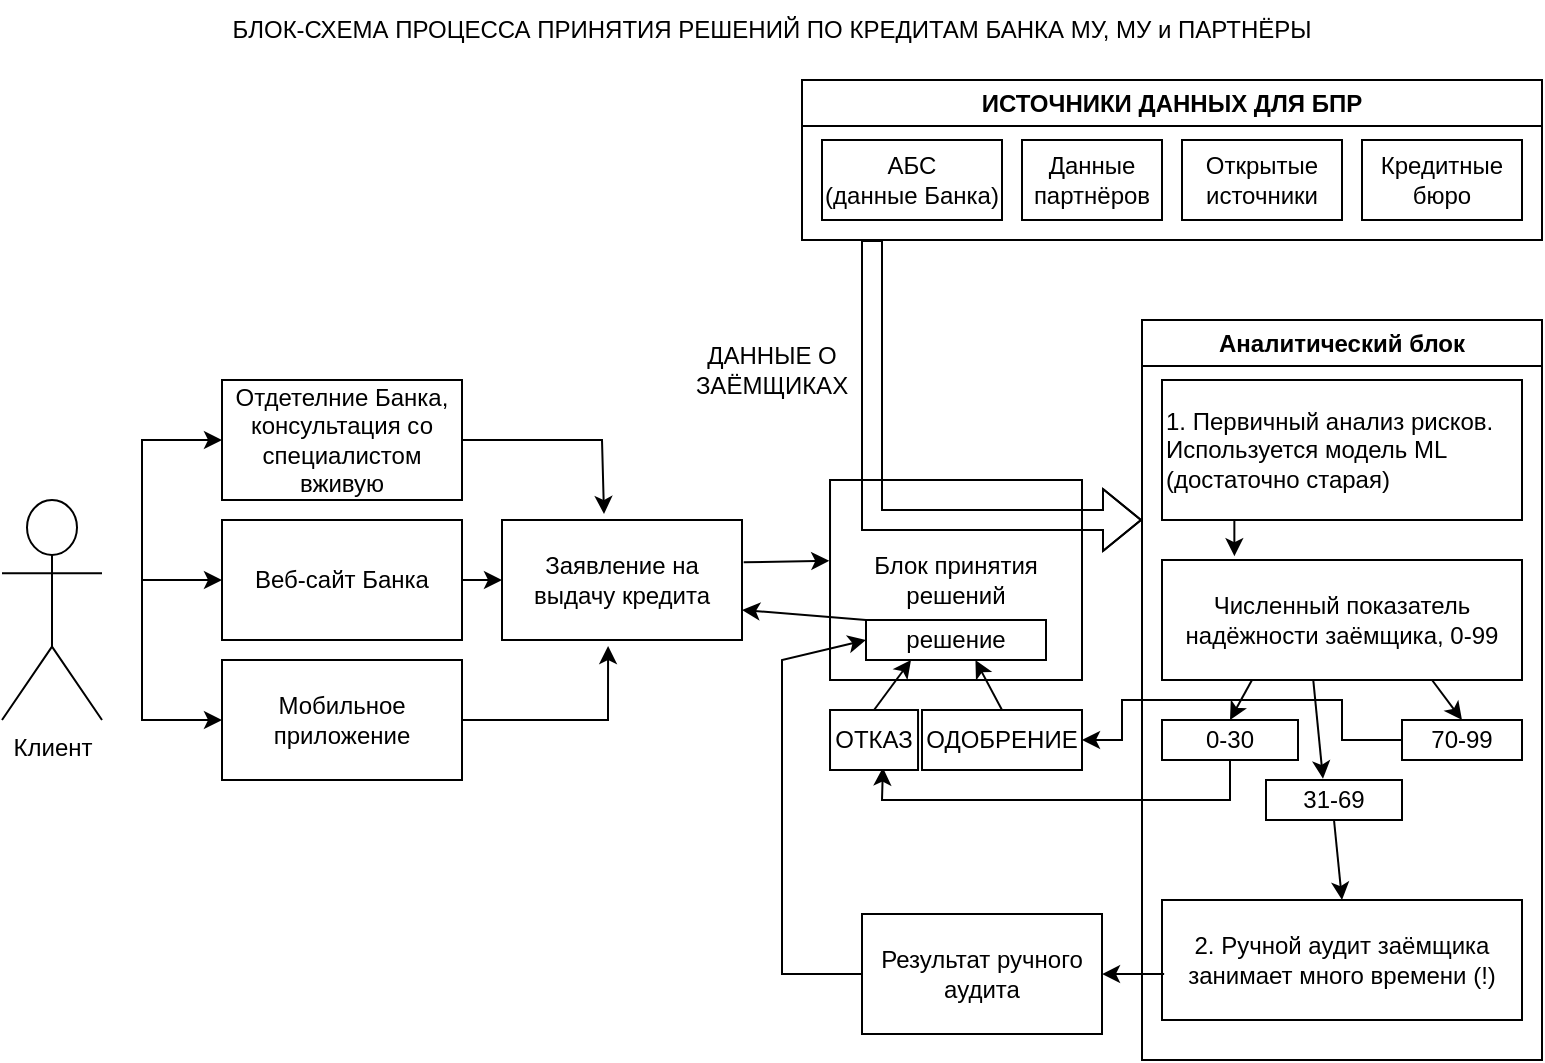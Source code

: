 <mxfile version="21.3.0" type="github">
  <diagram name="Page-1" id="ehre2qp33Zuy3RMLZv8k">
    <mxGraphModel dx="1750" dy="875" grid="1" gridSize="10" guides="1" tooltips="1" connect="1" arrows="1" fold="1" page="1" pageScale="1" pageWidth="1169" pageHeight="827" math="0" shadow="0">
      <root>
        <mxCell id="0" />
        <mxCell id="1" parent="0" />
        <object label="&lt;div&gt;Клиент&lt;/div&gt;" id="K6cpROR9SQ_gSIM2ouo7-1">
          <mxCell style="shape=umlActor;verticalLabelPosition=bottom;verticalAlign=top;html=1;outlineConnect=0;" vertex="1" parent="1">
            <mxGeometry x="220" y="360" width="50" height="110" as="geometry" />
          </mxCell>
        </object>
        <mxCell id="K6cpROR9SQ_gSIM2ouo7-5" value="" style="endArrow=classic;html=1;rounded=0;" edge="1" parent="1" target="K6cpROR9SQ_gSIM2ouo7-11">
          <mxGeometry width="50" height="50" relative="1" as="geometry">
            <mxPoint x="290" y="400" as="sourcePoint" />
            <mxPoint x="440" y="280" as="targetPoint" />
            <Array as="points">
              <mxPoint x="290" y="330" />
            </Array>
          </mxGeometry>
        </mxCell>
        <mxCell id="K6cpROR9SQ_gSIM2ouo7-6" value="" style="endArrow=classic;html=1;rounded=0;" edge="1" parent="1" target="K6cpROR9SQ_gSIM2ouo7-10">
          <mxGeometry width="50" height="50" relative="1" as="geometry">
            <mxPoint x="290" y="400" as="sourcePoint" />
            <mxPoint x="450" y="400" as="targetPoint" />
          </mxGeometry>
        </mxCell>
        <mxCell id="K6cpROR9SQ_gSIM2ouo7-7" value="" style="endArrow=classic;html=1;rounded=0;" edge="1" parent="1" target="K6cpROR9SQ_gSIM2ouo7-12">
          <mxGeometry width="50" height="50" relative="1" as="geometry">
            <mxPoint x="290" y="400" as="sourcePoint" />
            <mxPoint x="490" y="480" as="targetPoint" />
            <Array as="points">
              <mxPoint x="290" y="470" />
            </Array>
          </mxGeometry>
        </mxCell>
        <mxCell id="K6cpROR9SQ_gSIM2ouo7-10" value="Веб-сайт Банка" style="rounded=0;whiteSpace=wrap;html=1;" vertex="1" parent="1">
          <mxGeometry x="330" y="370" width="120" height="60" as="geometry" />
        </mxCell>
        <mxCell id="K6cpROR9SQ_gSIM2ouo7-11" value="&lt;div&gt;Отдетелние Банка,&lt;/div&gt;&lt;div&gt;консультация со специалистом вживую&lt;br&gt;&lt;/div&gt;" style="rounded=0;whiteSpace=wrap;html=1;" vertex="1" parent="1">
          <mxGeometry x="330" y="300" width="120" height="60" as="geometry" />
        </mxCell>
        <mxCell id="K6cpROR9SQ_gSIM2ouo7-12" value="Мобильное приложение" style="rounded=0;whiteSpace=wrap;html=1;" vertex="1" parent="1">
          <mxGeometry x="330" y="440" width="120" height="60" as="geometry" />
        </mxCell>
        <mxCell id="K6cpROR9SQ_gSIM2ouo7-13" value="" style="endArrow=classic;html=1;rounded=0;exitX=1;exitY=0.5;exitDx=0;exitDy=0;" edge="1" parent="1" source="K6cpROR9SQ_gSIM2ouo7-10" target="K6cpROR9SQ_gSIM2ouo7-19">
          <mxGeometry width="50" height="50" relative="1" as="geometry">
            <mxPoint x="610" y="380" as="sourcePoint" />
            <mxPoint x="730" y="380" as="targetPoint" />
          </mxGeometry>
        </mxCell>
        <mxCell id="K6cpROR9SQ_gSIM2ouo7-17" value="" style="endArrow=classic;html=1;rounded=0;exitX=1;exitY=0.5;exitDx=0;exitDy=0;entryX=0.442;entryY=1.05;entryDx=0;entryDy=0;entryPerimeter=0;" edge="1" parent="1" source="K6cpROR9SQ_gSIM2ouo7-12" target="K6cpROR9SQ_gSIM2ouo7-19">
          <mxGeometry width="50" height="50" relative="1" as="geometry">
            <mxPoint x="610" y="380" as="sourcePoint" />
            <mxPoint x="730" y="400" as="targetPoint" />
            <Array as="points">
              <mxPoint x="523" y="470" />
            </Array>
          </mxGeometry>
        </mxCell>
        <mxCell id="K6cpROR9SQ_gSIM2ouo7-18" value="" style="endArrow=classic;html=1;rounded=0;exitX=1;exitY=0.5;exitDx=0;exitDy=0;entryX=0.425;entryY=-0.05;entryDx=0;entryDy=0;entryPerimeter=0;" edge="1" parent="1" source="K6cpROR9SQ_gSIM2ouo7-11" target="K6cpROR9SQ_gSIM2ouo7-19">
          <mxGeometry width="50" height="50" relative="1" as="geometry">
            <mxPoint x="610" y="380" as="sourcePoint" />
            <mxPoint x="730" y="360" as="targetPoint" />
            <Array as="points">
              <mxPoint x="520" y="330" />
            </Array>
          </mxGeometry>
        </mxCell>
        <mxCell id="K6cpROR9SQ_gSIM2ouo7-19" value="Заявление на выдачу кредита" style="rounded=0;whiteSpace=wrap;html=1;" vertex="1" parent="1">
          <mxGeometry x="470" y="370" width="120" height="60" as="geometry" />
        </mxCell>
        <mxCell id="K6cpROR9SQ_gSIM2ouo7-32" value="ИСТОЧНИКИ ДАННЫХ ДЛЯ БПР" style="swimlane;whiteSpace=wrap;html=1;" vertex="1" parent="1">
          <mxGeometry x="620" y="150" width="370" height="80" as="geometry" />
        </mxCell>
        <mxCell id="K6cpROR9SQ_gSIM2ouo7-20" value="&lt;div&gt;АБС&lt;/div&gt;&lt;div&gt;(данные Банка)&lt;br&gt;&lt;/div&gt;" style="rounded=0;whiteSpace=wrap;html=1;" vertex="1" parent="K6cpROR9SQ_gSIM2ouo7-32">
          <mxGeometry x="10" y="30" width="90" height="40" as="geometry" />
        </mxCell>
        <mxCell id="K6cpROR9SQ_gSIM2ouo7-21" value="&lt;div&gt;Данные &lt;br&gt;&lt;/div&gt;&lt;div&gt;партнёров&lt;/div&gt;" style="rounded=0;whiteSpace=wrap;html=1;" vertex="1" parent="K6cpROR9SQ_gSIM2ouo7-32">
          <mxGeometry x="110" y="30" width="70" height="40" as="geometry" />
        </mxCell>
        <mxCell id="K6cpROR9SQ_gSIM2ouo7-22" value="&lt;div&gt;Открытые&lt;/div&gt;&lt;div&gt;источники&lt;br&gt;&lt;/div&gt;" style="rounded=0;whiteSpace=wrap;html=1;" vertex="1" parent="K6cpROR9SQ_gSIM2ouo7-32">
          <mxGeometry x="190" y="30" width="80" height="40" as="geometry" />
        </mxCell>
        <mxCell id="K6cpROR9SQ_gSIM2ouo7-23" value="&lt;div&gt;Кредитные&lt;/div&gt;&lt;div&gt;бюро&lt;br&gt;&lt;/div&gt;" style="rounded=0;whiteSpace=wrap;html=1;" vertex="1" parent="K6cpROR9SQ_gSIM2ouo7-32">
          <mxGeometry x="280" y="30" width="80" height="40" as="geometry" />
        </mxCell>
        <mxCell id="K6cpROR9SQ_gSIM2ouo7-36" value="" style="shape=flexArrow;endArrow=classic;html=1;rounded=0;" edge="1" parent="1">
          <mxGeometry width="50" height="50" relative="1" as="geometry">
            <mxPoint x="655" y="230" as="sourcePoint" />
            <mxPoint x="790" y="370" as="targetPoint" />
            <Array as="points">
              <mxPoint x="655" y="370" />
            </Array>
          </mxGeometry>
        </mxCell>
        <mxCell id="K6cpROR9SQ_gSIM2ouo7-39" value="ДАННЫЕ О ЗАЁМЩИКАХ" style="text;html=1;strokeColor=none;fillColor=none;align=center;verticalAlign=middle;whiteSpace=wrap;rounded=0;" vertex="1" parent="1">
          <mxGeometry x="570" y="280" width="70" height="30" as="geometry" />
        </mxCell>
        <mxCell id="K6cpROR9SQ_gSIM2ouo7-41" value="Блок принятия решений" style="rounded=0;whiteSpace=wrap;html=1;fillOpacity=0;" vertex="1" parent="1">
          <mxGeometry x="634.01" y="350" width="125.99" height="100" as="geometry" />
        </mxCell>
        <mxCell id="K6cpROR9SQ_gSIM2ouo7-44" value="Аналитический блок" style="swimlane;whiteSpace=wrap;html=1;" vertex="1" parent="1">
          <mxGeometry x="790" y="270" width="200" height="370" as="geometry" />
        </mxCell>
        <mxCell id="K6cpROR9SQ_gSIM2ouo7-45" value="1. Первичный анализ рисков. Используется модель ML (достаточно старая)" style="rounded=0;whiteSpace=wrap;html=1;align=left;" vertex="1" parent="K6cpROR9SQ_gSIM2ouo7-44">
          <mxGeometry x="10" y="30" width="180" height="70" as="geometry" />
        </mxCell>
        <mxCell id="K6cpROR9SQ_gSIM2ouo7-48" value="Численный показатель надёжности заёмщика, 0-99" style="rounded=0;whiteSpace=wrap;html=1;" vertex="1" parent="K6cpROR9SQ_gSIM2ouo7-44">
          <mxGeometry x="10" y="120" width="180" height="60" as="geometry" />
        </mxCell>
        <mxCell id="K6cpROR9SQ_gSIM2ouo7-47" value="" style="endArrow=classic;html=1;rounded=0;exitX=0.201;exitY=0.993;exitDx=0;exitDy=0;exitPerimeter=0;entryX=0.201;entryY=-0.032;entryDx=0;entryDy=0;entryPerimeter=0;" edge="1" parent="K6cpROR9SQ_gSIM2ouo7-44" source="K6cpROR9SQ_gSIM2ouo7-45" target="K6cpROR9SQ_gSIM2ouo7-48">
          <mxGeometry width="50" height="50" relative="1" as="geometry">
            <mxPoint x="40" y="170" as="sourcePoint" />
            <mxPoint x="46" y="130" as="targetPoint" />
          </mxGeometry>
        </mxCell>
        <mxCell id="K6cpROR9SQ_gSIM2ouo7-51" value="0-30" style="rounded=0;whiteSpace=wrap;html=1;" vertex="1" parent="K6cpROR9SQ_gSIM2ouo7-44">
          <mxGeometry x="10" y="200" width="68" height="20" as="geometry" />
        </mxCell>
        <mxCell id="K6cpROR9SQ_gSIM2ouo7-55" value="70-99" style="rounded=0;whiteSpace=wrap;html=1;" vertex="1" parent="K6cpROR9SQ_gSIM2ouo7-44">
          <mxGeometry x="130" y="200" width="60" height="20" as="geometry" />
        </mxCell>
        <mxCell id="K6cpROR9SQ_gSIM2ouo7-60" value="31-69" style="rounded=0;whiteSpace=wrap;html=1;" vertex="1" parent="K6cpROR9SQ_gSIM2ouo7-44">
          <mxGeometry x="62" y="230" width="68" height="20" as="geometry" />
        </mxCell>
        <mxCell id="K6cpROR9SQ_gSIM2ouo7-61" value="&lt;div&gt;2. Ручной аудит заёмщика&lt;br&gt;&lt;/div&gt;&lt;div&gt;занимает много времени (!)&lt;br&gt;&lt;/div&gt;" style="rounded=0;whiteSpace=wrap;html=1;" vertex="1" parent="K6cpROR9SQ_gSIM2ouo7-44">
          <mxGeometry x="10" y="290" width="180" height="60" as="geometry" />
        </mxCell>
        <mxCell id="K6cpROR9SQ_gSIM2ouo7-62" value="" style="endArrow=classic;html=1;rounded=0;exitX=0.5;exitY=1;exitDx=0;exitDy=0;entryX=0.5;entryY=0;entryDx=0;entryDy=0;" edge="1" parent="K6cpROR9SQ_gSIM2ouo7-44" source="K6cpROR9SQ_gSIM2ouo7-60" target="K6cpROR9SQ_gSIM2ouo7-61">
          <mxGeometry width="50" height="50" relative="1" as="geometry">
            <mxPoint x="130" y="260" as="sourcePoint" />
            <mxPoint x="140" y="210" as="targetPoint" />
          </mxGeometry>
        </mxCell>
        <mxCell id="K6cpROR9SQ_gSIM2ouo7-72" value="" style="endArrow=classic;html=1;rounded=0;exitX=0.25;exitY=1;exitDx=0;exitDy=0;entryX=0.5;entryY=0;entryDx=0;entryDy=0;" edge="1" parent="K6cpROR9SQ_gSIM2ouo7-44" source="K6cpROR9SQ_gSIM2ouo7-48" target="K6cpROR9SQ_gSIM2ouo7-51">
          <mxGeometry width="50" height="50" relative="1" as="geometry">
            <mxPoint x="20" y="190" as="sourcePoint" />
            <mxPoint x="70" y="140" as="targetPoint" />
          </mxGeometry>
        </mxCell>
        <mxCell id="K6cpROR9SQ_gSIM2ouo7-73" value="" style="endArrow=classic;html=1;rounded=0;exitX=0.42;exitY=0.995;exitDx=0;exitDy=0;exitPerimeter=0;entryX=0.419;entryY=-0.031;entryDx=0;entryDy=0;entryPerimeter=0;" edge="1" parent="K6cpROR9SQ_gSIM2ouo7-44" source="K6cpROR9SQ_gSIM2ouo7-48" target="K6cpROR9SQ_gSIM2ouo7-60">
          <mxGeometry width="50" height="50" relative="1" as="geometry">
            <mxPoint x="20" y="190" as="sourcePoint" />
            <mxPoint x="70" y="140" as="targetPoint" />
          </mxGeometry>
        </mxCell>
        <mxCell id="K6cpROR9SQ_gSIM2ouo7-74" value="" style="endArrow=classic;html=1;rounded=0;exitX=0.75;exitY=1;exitDx=0;exitDy=0;entryX=0.5;entryY=0;entryDx=0;entryDy=0;" edge="1" parent="K6cpROR9SQ_gSIM2ouo7-44" source="K6cpROR9SQ_gSIM2ouo7-48" target="K6cpROR9SQ_gSIM2ouo7-55">
          <mxGeometry width="50" height="50" relative="1" as="geometry">
            <mxPoint x="20" y="190" as="sourcePoint" />
            <mxPoint x="70" y="140" as="targetPoint" />
          </mxGeometry>
        </mxCell>
        <mxCell id="K6cpROR9SQ_gSIM2ouo7-52" value="" style="endArrow=classic;html=1;rounded=0;exitX=0.5;exitY=1;exitDx=0;exitDy=0;entryX=0.601;entryY=0.96;entryDx=0;entryDy=0;entryPerimeter=0;" edge="1" parent="1" source="K6cpROR9SQ_gSIM2ouo7-51" target="K6cpROR9SQ_gSIM2ouo7-53">
          <mxGeometry width="50" height="50" relative="1" as="geometry">
            <mxPoint x="830" y="480" as="sourcePoint" />
            <mxPoint x="740" y="480" as="targetPoint" />
            <Array as="points">
              <mxPoint x="834" y="510" />
              <mxPoint x="660" y="510" />
            </Array>
          </mxGeometry>
        </mxCell>
        <mxCell id="K6cpROR9SQ_gSIM2ouo7-53" value="ОТКАЗ" style="rounded=0;whiteSpace=wrap;html=1;" vertex="1" parent="1">
          <mxGeometry x="634.01" y="465" width="44.01" height="30" as="geometry" />
        </mxCell>
        <mxCell id="K6cpROR9SQ_gSIM2ouo7-54" value="" style="endArrow=classic;html=1;rounded=0;exitX=0.5;exitY=0;exitDx=0;exitDy=0;entryX=0.25;entryY=1;entryDx=0;entryDy=0;" edge="1" parent="1" source="K6cpROR9SQ_gSIM2ouo7-53" target="K6cpROR9SQ_gSIM2ouo7-70">
          <mxGeometry width="50" height="50" relative="1" as="geometry">
            <mxPoint x="830" y="490" as="sourcePoint" />
            <mxPoint x="880" y="440" as="targetPoint" />
          </mxGeometry>
        </mxCell>
        <mxCell id="K6cpROR9SQ_gSIM2ouo7-57" value="" style="endArrow=classic;html=1;rounded=0;exitX=0;exitY=0.5;exitDx=0;exitDy=0;entryX=1;entryY=0.5;entryDx=0;entryDy=0;" edge="1" parent="1" source="K6cpROR9SQ_gSIM2ouo7-55" target="K6cpROR9SQ_gSIM2ouo7-58">
          <mxGeometry width="50" height="50" relative="1" as="geometry">
            <mxPoint x="830" y="490" as="sourcePoint" />
            <mxPoint x="750" y="480" as="targetPoint" />
            <Array as="points">
              <mxPoint x="890" y="480" />
              <mxPoint x="890" y="460" />
              <mxPoint x="780" y="460" />
              <mxPoint x="780" y="480" />
            </Array>
          </mxGeometry>
        </mxCell>
        <mxCell id="K6cpROR9SQ_gSIM2ouo7-58" value="ОДОБРЕНИЕ" style="rounded=0;whiteSpace=wrap;html=1;" vertex="1" parent="1">
          <mxGeometry x="680" y="465" width="80" height="30" as="geometry" />
        </mxCell>
        <mxCell id="K6cpROR9SQ_gSIM2ouo7-63" value="" style="endArrow=classic;html=1;rounded=0;exitX=0.006;exitY=0.617;exitDx=0;exitDy=0;exitPerimeter=0;" edge="1" parent="1" source="K6cpROR9SQ_gSIM2ouo7-61" target="K6cpROR9SQ_gSIM2ouo7-64">
          <mxGeometry width="50" height="50" relative="1" as="geometry">
            <mxPoint x="880" y="530" as="sourcePoint" />
            <mxPoint x="710" y="597" as="targetPoint" />
          </mxGeometry>
        </mxCell>
        <mxCell id="K6cpROR9SQ_gSIM2ouo7-64" value="Результат ручного аудита" style="rounded=0;whiteSpace=wrap;html=1;" vertex="1" parent="1">
          <mxGeometry x="650" y="567" width="120" height="60" as="geometry" />
        </mxCell>
        <mxCell id="K6cpROR9SQ_gSIM2ouo7-66" value="" style="endArrow=classic;html=1;rounded=0;exitX=0;exitY=0.5;exitDx=0;exitDy=0;entryX=0;entryY=0.5;entryDx=0;entryDy=0;" edge="1" parent="1" source="K6cpROR9SQ_gSIM2ouo7-64" target="K6cpROR9SQ_gSIM2ouo7-70">
          <mxGeometry width="50" height="50" relative="1" as="geometry">
            <mxPoint x="880" y="530" as="sourcePoint" />
            <mxPoint x="930" y="480" as="targetPoint" />
            <Array as="points">
              <mxPoint x="610" y="597" />
              <mxPoint x="610" y="440" />
            </Array>
          </mxGeometry>
        </mxCell>
        <mxCell id="K6cpROR9SQ_gSIM2ouo7-68" value="" style="endArrow=classic;html=1;rounded=0;exitX=1.007;exitY=0.352;exitDx=0;exitDy=0;exitPerimeter=0;entryX=-0.003;entryY=0.404;entryDx=0;entryDy=0;entryPerimeter=0;" edge="1" parent="1" source="K6cpROR9SQ_gSIM2ouo7-19" target="K6cpROR9SQ_gSIM2ouo7-41">
          <mxGeometry width="50" height="50" relative="1" as="geometry">
            <mxPoint x="700" y="410" as="sourcePoint" />
            <mxPoint x="750" y="360" as="targetPoint" />
          </mxGeometry>
        </mxCell>
        <mxCell id="K6cpROR9SQ_gSIM2ouo7-69" value="" style="endArrow=classic;html=1;rounded=0;exitX=0.5;exitY=0;exitDx=0;exitDy=0;entryX=0.608;entryY=1.003;entryDx=0;entryDy=0;entryPerimeter=0;" edge="1" parent="1" source="K6cpROR9SQ_gSIM2ouo7-58" target="K6cpROR9SQ_gSIM2ouo7-70">
          <mxGeometry width="50" height="50" relative="1" as="geometry">
            <mxPoint x="700" y="410" as="sourcePoint" />
            <mxPoint x="750" y="360" as="targetPoint" />
          </mxGeometry>
        </mxCell>
        <mxCell id="K6cpROR9SQ_gSIM2ouo7-70" value="решение" style="rounded=0;whiteSpace=wrap;html=1;" vertex="1" parent="1">
          <mxGeometry x="652" y="420" width="90" height="20" as="geometry" />
        </mxCell>
        <mxCell id="K6cpROR9SQ_gSIM2ouo7-71" value="" style="endArrow=classic;html=1;rounded=0;exitX=0;exitY=0;exitDx=0;exitDy=0;entryX=1;entryY=0.75;entryDx=0;entryDy=0;" edge="1" parent="1" source="K6cpROR9SQ_gSIM2ouo7-70" target="K6cpROR9SQ_gSIM2ouo7-19">
          <mxGeometry width="50" height="50" relative="1" as="geometry">
            <mxPoint x="700" y="410" as="sourcePoint" />
            <mxPoint x="750" y="360" as="targetPoint" />
          </mxGeometry>
        </mxCell>
        <mxCell id="K6cpROR9SQ_gSIM2ouo7-75" value="БЛОК-СХЕМА ПРОЦЕССА ПРИНЯТИЯ РЕШЕНИЙ ПО КРЕДИТАМ БАНКА МУ, МУ и ПАРТНЁРЫ" style="text;html=1;strokeColor=none;fillColor=none;align=center;verticalAlign=middle;whiteSpace=wrap;rounded=0;" vertex="1" parent="1">
          <mxGeometry x="310" y="110" width="590" height="30" as="geometry" />
        </mxCell>
      </root>
    </mxGraphModel>
  </diagram>
</mxfile>
